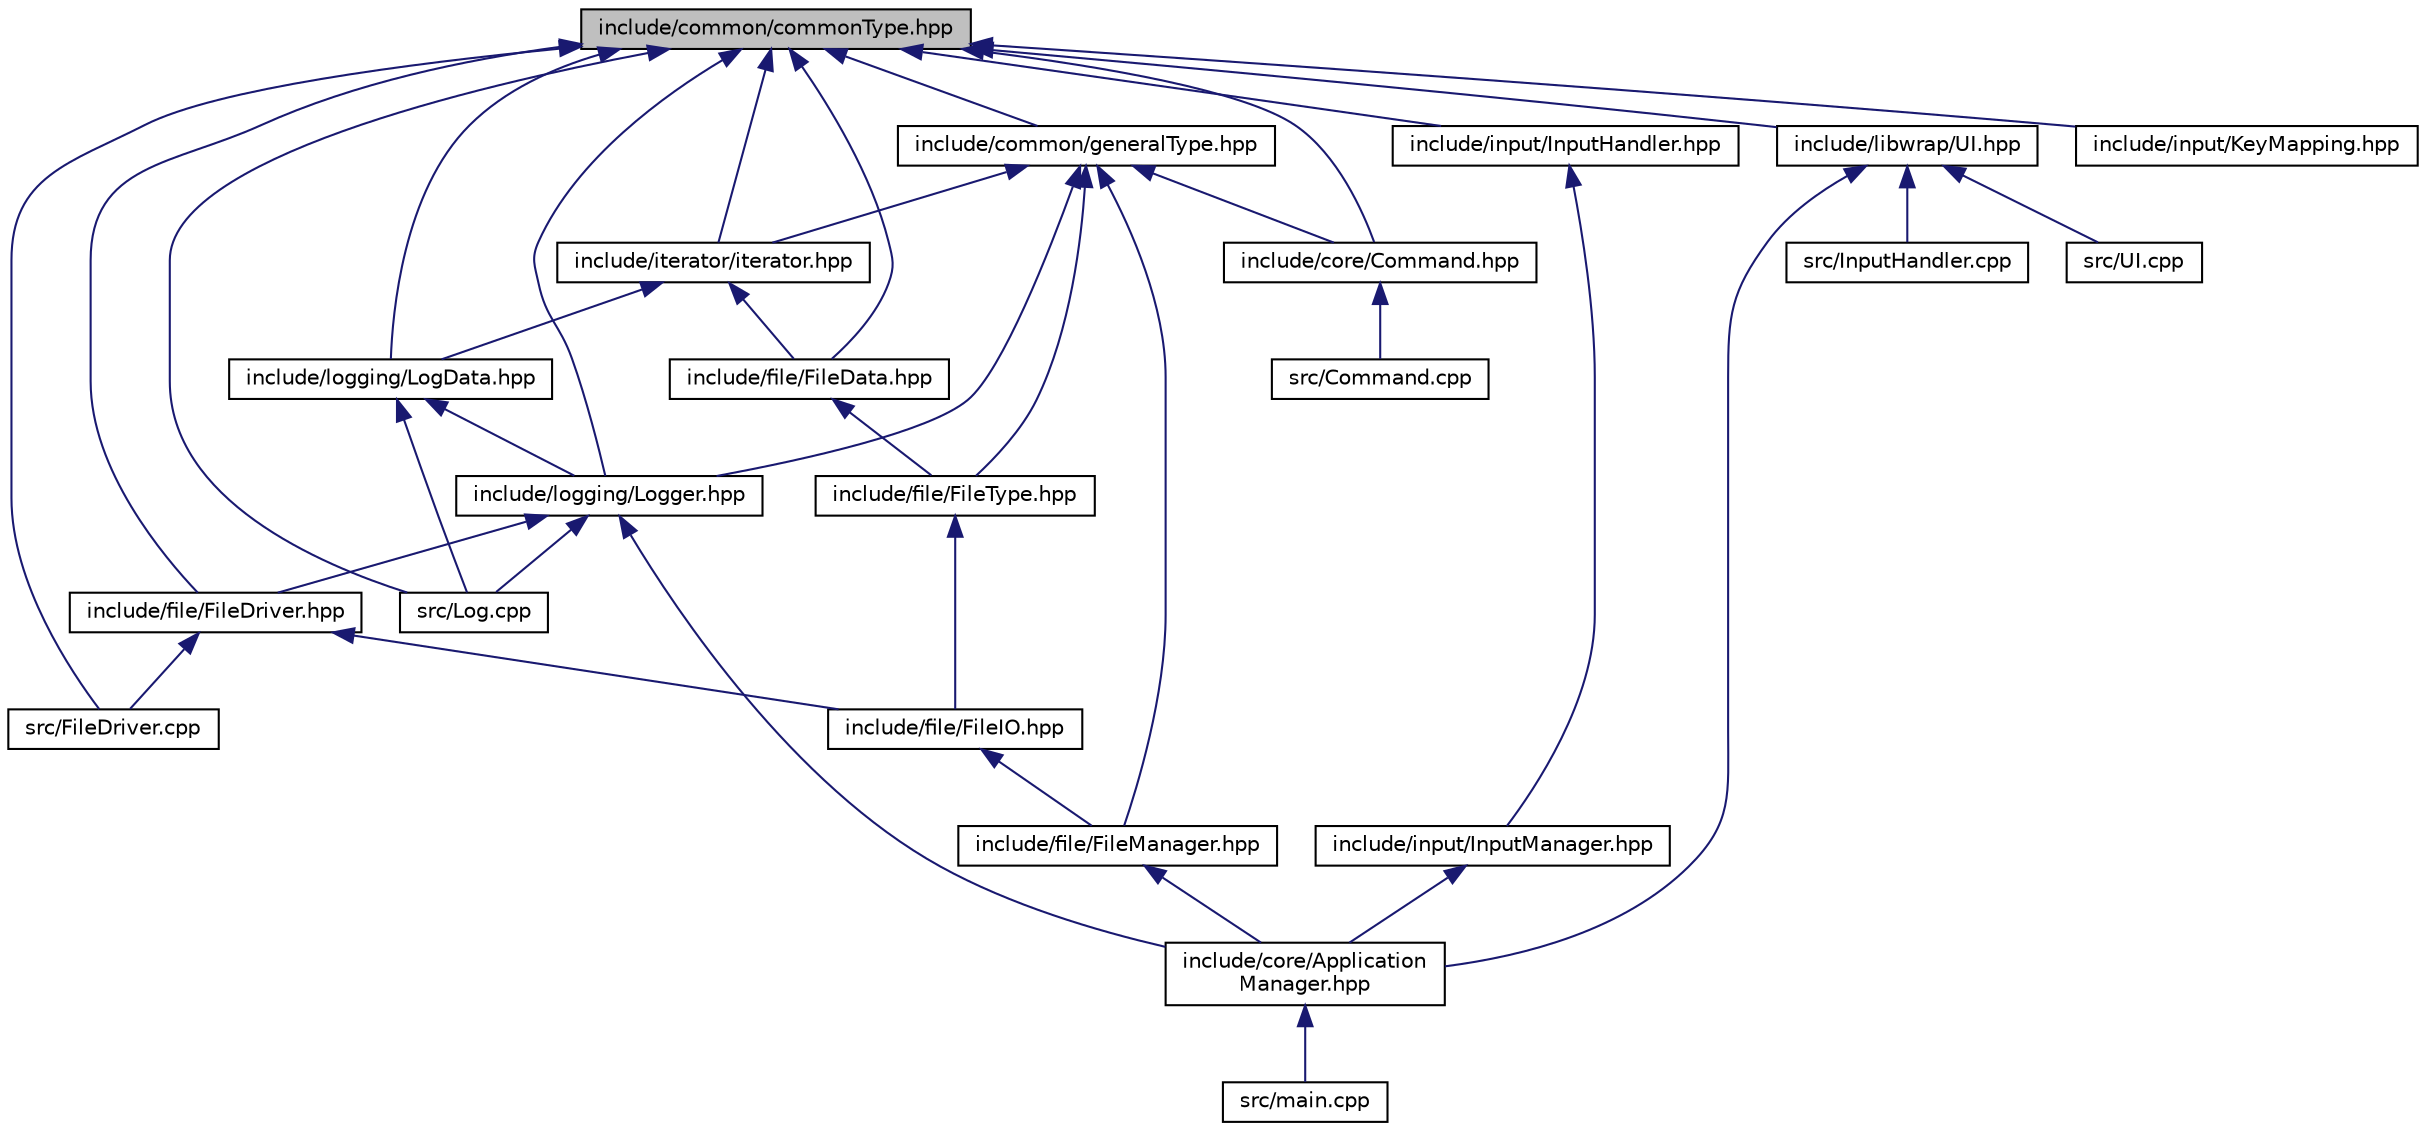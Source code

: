 digraph "include/common/commonType.hpp"
{
 // LATEX_PDF_SIZE
  edge [fontname="Helvetica",fontsize="10",labelfontname="Helvetica",labelfontsize="10"];
  node [fontname="Helvetica",fontsize="10",shape=record];
  Node1 [label="include/common/commonType.hpp",height=0.2,width=0.4,color="black", fillcolor="grey75", style="filled", fontcolor="black",tooltip=" "];
  Node1 -> Node2 [dir="back",color="midnightblue",fontsize="10",style="solid"];
  Node2 [label="src/FileDriver.cpp",height=0.2,width=0.4,color="black", fillcolor="white", style="filled",URL="$FileDriver_8cpp.html",tooltip=" "];
  Node1 -> Node3 [dir="back",color="midnightblue",fontsize="10",style="solid"];
  Node3 [label="src/Log.cpp",height=0.2,width=0.4,color="black", fillcolor="white", style="filled",URL="$Log_8cpp.html",tooltip=" "];
  Node1 -> Node4 [dir="back",color="midnightblue",fontsize="10",style="solid"];
  Node4 [label="include/common/generalType.hpp",height=0.2,width=0.4,color="black", fillcolor="white", style="filled",URL="$generalType_8hpp.html",tooltip=" "];
  Node4 -> Node5 [dir="back",color="midnightblue",fontsize="10",style="solid"];
  Node5 [label="include/core/Command.hpp",height=0.2,width=0.4,color="black", fillcolor="white", style="filled",URL="$Command_8hpp.html",tooltip=" "];
  Node5 -> Node6 [dir="back",color="midnightblue",fontsize="10",style="solid"];
  Node6 [label="src/Command.cpp",height=0.2,width=0.4,color="black", fillcolor="white", style="filled",URL="$Command_8cpp.html",tooltip=" "];
  Node4 -> Node7 [dir="back",color="midnightblue",fontsize="10",style="solid"];
  Node7 [label="include/file/FileManager.hpp",height=0.2,width=0.4,color="black", fillcolor="white", style="filled",URL="$FileManager_8hpp.html",tooltip=" "];
  Node7 -> Node8 [dir="back",color="midnightblue",fontsize="10",style="solid"];
  Node8 [label="include/core/Application\lManager.hpp",height=0.2,width=0.4,color="black", fillcolor="white", style="filled",URL="$ApplicationManager_8hpp.html",tooltip=" "];
  Node8 -> Node9 [dir="back",color="midnightblue",fontsize="10",style="solid"];
  Node9 [label="src/main.cpp",height=0.2,width=0.4,color="black", fillcolor="white", style="filled",URL="$main_8cpp.html",tooltip=" "];
  Node4 -> Node10 [dir="back",color="midnightblue",fontsize="10",style="solid"];
  Node10 [label="include/file/FileType.hpp",height=0.2,width=0.4,color="black", fillcolor="white", style="filled",URL="$FileType_8hpp.html",tooltip=" "];
  Node10 -> Node11 [dir="back",color="midnightblue",fontsize="10",style="solid"];
  Node11 [label="include/file/FileIO.hpp",height=0.2,width=0.4,color="black", fillcolor="white", style="filled",URL="$FileIO_8hpp.html",tooltip=" "];
  Node11 -> Node7 [dir="back",color="midnightblue",fontsize="10",style="solid"];
  Node4 -> Node12 [dir="back",color="midnightblue",fontsize="10",style="solid"];
  Node12 [label="include/iterator/iterator.hpp",height=0.2,width=0.4,color="black", fillcolor="white", style="filled",URL="$iterator_8hpp.html",tooltip=" "];
  Node12 -> Node13 [dir="back",color="midnightblue",fontsize="10",style="solid"];
  Node13 [label="include/file/FileData.hpp",height=0.2,width=0.4,color="black", fillcolor="white", style="filled",URL="$FileData_8hpp.html",tooltip=" "];
  Node13 -> Node10 [dir="back",color="midnightblue",fontsize="10",style="solid"];
  Node12 -> Node14 [dir="back",color="midnightblue",fontsize="10",style="solid"];
  Node14 [label="include/logging/LogData.hpp",height=0.2,width=0.4,color="black", fillcolor="white", style="filled",URL="$LogData_8hpp.html",tooltip=" "];
  Node14 -> Node3 [dir="back",color="midnightblue",fontsize="10",style="solid"];
  Node14 -> Node15 [dir="back",color="midnightblue",fontsize="10",style="solid"];
  Node15 [label="include/logging/Logger.hpp",height=0.2,width=0.4,color="black", fillcolor="white", style="filled",URL="$Logger_8hpp.html",tooltip=" "];
  Node15 -> Node3 [dir="back",color="midnightblue",fontsize="10",style="solid"];
  Node15 -> Node8 [dir="back",color="midnightblue",fontsize="10",style="solid"];
  Node15 -> Node16 [dir="back",color="midnightblue",fontsize="10",style="solid"];
  Node16 [label="include/file/FileDriver.hpp",height=0.2,width=0.4,color="black", fillcolor="white", style="filled",URL="$FileDriver_8hpp.html",tooltip=" "];
  Node16 -> Node2 [dir="back",color="midnightblue",fontsize="10",style="solid"];
  Node16 -> Node11 [dir="back",color="midnightblue",fontsize="10",style="solid"];
  Node4 -> Node15 [dir="back",color="midnightblue",fontsize="10",style="solid"];
  Node1 -> Node5 [dir="back",color="midnightblue",fontsize="10",style="solid"];
  Node1 -> Node13 [dir="back",color="midnightblue",fontsize="10",style="solid"];
  Node1 -> Node16 [dir="back",color="midnightblue",fontsize="10",style="solid"];
  Node1 -> Node17 [dir="back",color="midnightblue",fontsize="10",style="solid"];
  Node17 [label="include/input/InputHandler.hpp",height=0.2,width=0.4,color="black", fillcolor="white", style="filled",URL="$InputHandler_8hpp.html",tooltip=" "];
  Node17 -> Node18 [dir="back",color="midnightblue",fontsize="10",style="solid"];
  Node18 [label="include/input/InputManager.hpp",height=0.2,width=0.4,color="black", fillcolor="white", style="filled",URL="$InputManager_8hpp.html",tooltip=" "];
  Node18 -> Node8 [dir="back",color="midnightblue",fontsize="10",style="solid"];
  Node1 -> Node19 [dir="back",color="midnightblue",fontsize="10",style="solid"];
  Node19 [label="include/input/KeyMapping.hpp",height=0.2,width=0.4,color="black", fillcolor="white", style="filled",URL="$KeyMapping_8hpp.html",tooltip=" "];
  Node1 -> Node12 [dir="back",color="midnightblue",fontsize="10",style="solid"];
  Node1 -> Node20 [dir="back",color="midnightblue",fontsize="10",style="solid"];
  Node20 [label="include/libwrap/UI.hpp",height=0.2,width=0.4,color="black", fillcolor="white", style="filled",URL="$UI_8hpp.html",tooltip=" "];
  Node20 -> Node21 [dir="back",color="midnightblue",fontsize="10",style="solid"];
  Node21 [label="src/InputHandler.cpp",height=0.2,width=0.4,color="black", fillcolor="white", style="filled",URL="$InputHandler_8cpp.html",tooltip=" "];
  Node20 -> Node22 [dir="back",color="midnightblue",fontsize="10",style="solid"];
  Node22 [label="src/UI.cpp",height=0.2,width=0.4,color="black", fillcolor="white", style="filled",URL="$UI_8cpp.html",tooltip=" "];
  Node20 -> Node8 [dir="back",color="midnightblue",fontsize="10",style="solid"];
  Node1 -> Node14 [dir="back",color="midnightblue",fontsize="10",style="solid"];
  Node1 -> Node15 [dir="back",color="midnightblue",fontsize="10",style="solid"];
}
